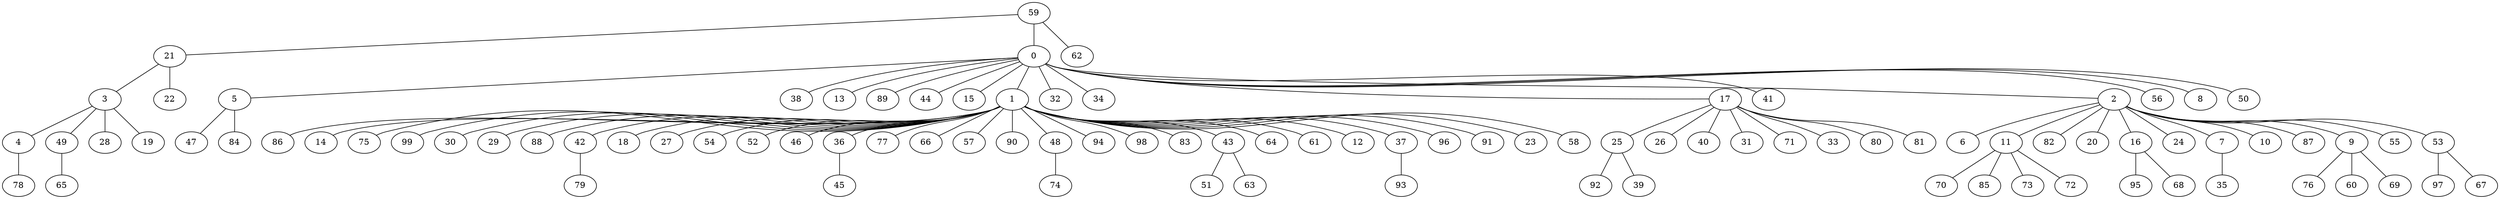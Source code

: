 graph G {
"76";
"59";
"6";
"86";
"65";
"25";
"14";
"5";
"70";
"92";
"75";
"60";
"93";
"85";
"38";
"26";
"40";
"99";
"21";
"3";
"4";
"74";
"13";
"30";
"29";
"31";
"49";
"45";
"88";
"42";
"47";
"18";
"28";
"27";
"78";
"11";
"73";
"54";
"52";
"84";
"89";
"95";
"44";
"39";
"46";
"36";
"77";
"15";
"35";
"82";
"66";
"57";
"1";
"71";
"69";
"32";
"20";
"0";
"90";
"48";
"22";
"16";
"19";
"51";
"94";
"24";
"98";
"34";
"83";
"43";
"63";
"33";
"80";
"68";
"7";
"79";
"97";
"17";
"67";
"64";
"41";
"72";
"61";
"12";
"37";
"81";
"62";
"10";
"87";
"9";
"2";
"56";
"96";
"91";
"55";
"53";
"8";
"23";
"58";
"50";
    "48" -- "74";
    "1" -- "37";
    "4" -- "78";
    "3" -- "19";
    "25" -- "39";
    "1" -- "64";
    "1" -- "12";
    "0" -- "2";
    "3" -- "49";
    "1" -- "36";
    "1" -- "86";
    "1" -- "57";
    "9" -- "76";
    "21" -- "3";
    "2" -- "10";
    "11" -- "70";
    "37" -- "93";
    "1" -- "58";
    "17" -- "31";
    "1" -- "96";
    "1" -- "48";
    "1" -- "99";
    "17" -- "26";
    "2" -- "7";
    "16" -- "68";
    "0" -- "5";
    "0" -- "41";
    "2" -- "9";
    "1" -- "14";
    "11" -- "73";
    "42" -- "79";
    "0" -- "8";
    "2" -- "6";
    "1" -- "90";
    "0" -- "17";
    "25" -- "92";
    "1" -- "98";
    "1" -- "18";
    "9" -- "60";
    "1" -- "43";
    "2" -- "11";
    "1" -- "30";
    "1" -- "29";
    "1" -- "61";
    "5" -- "84";
    "16" -- "95";
    "2" -- "16";
    "1" -- "27";
    "1" -- "94";
    "0" -- "89";
    "17" -- "81";
    "7" -- "35";
    "53" -- "67";
    "17" -- "33";
    "59" -- "21";
    "2" -- "24";
    "0" -- "15";
    "3" -- "28";
    "2" -- "20";
    "0" -- "56";
    "1" -- "83";
    "2" -- "87";
    "17" -- "40";
    "17" -- "80";
    "1" -- "66";
    "0" -- "34";
    "53" -- "97";
    "1" -- "23";
    "2" -- "53";
    "36" -- "45";
    "1" -- "54";
    "1" -- "52";
    "17" -- "25";
    "0" -- "1";
    "17" -- "71";
    "9" -- "69";
    "0" -- "13";
    "21" -- "22";
    "1" -- "46";
    "1" -- "91";
    "1" -- "88";
    "43" -- "63";
    "59" -- "62";
    "1" -- "77";
    "59" -- "0";
    "1" -- "75";
    "0" -- "32";
    "11" -- "72";
    "0" -- "44";
    "49" -- "65";
    "0" -- "50";
    "0" -- "38";
    "1" -- "42";
    "43" -- "51";
    "3" -- "4";
    "2" -- "82";
    "11" -- "85";
    "2" -- "55";
    "5" -- "47";
}
